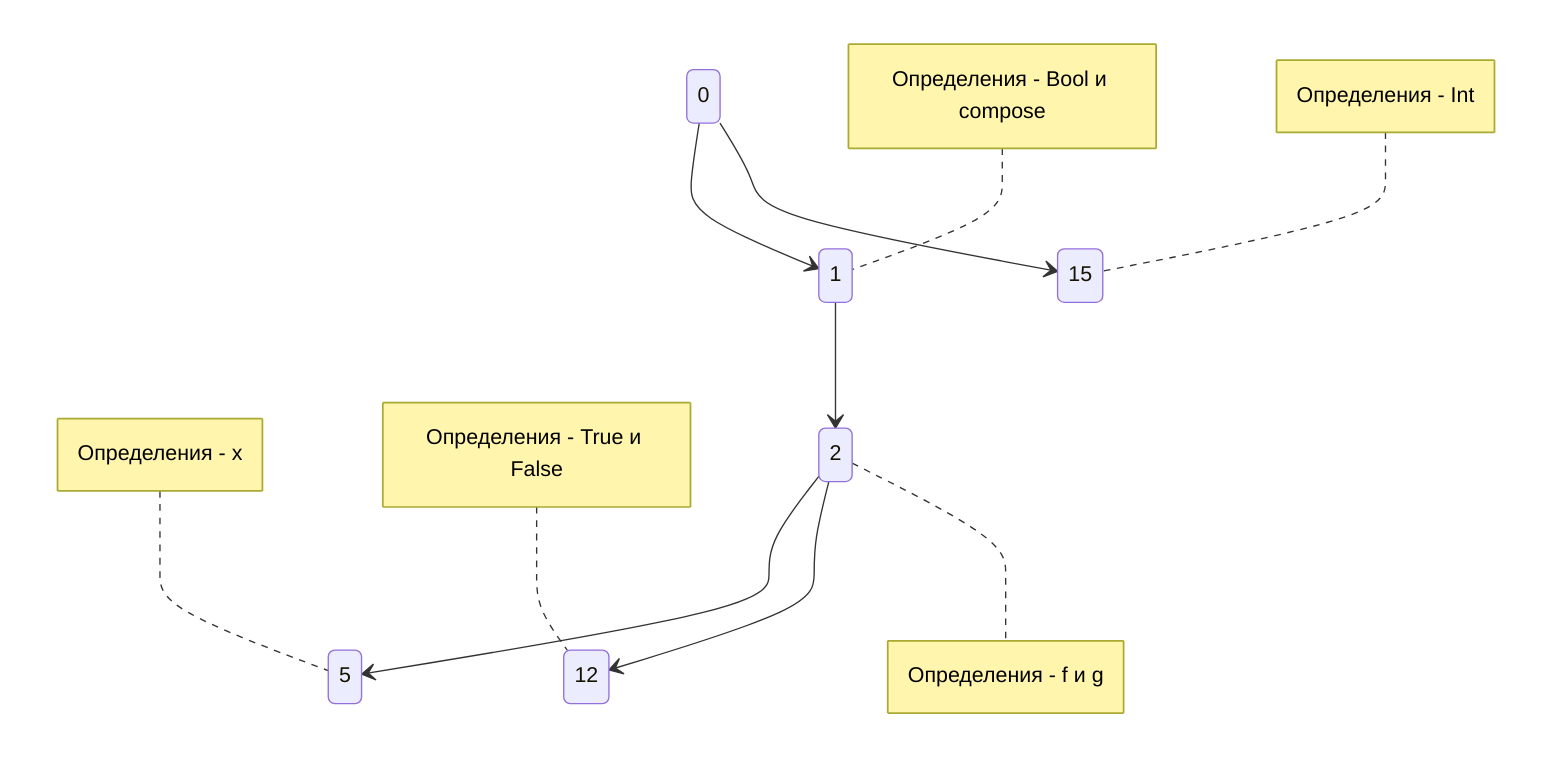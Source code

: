 stateDiagram-v2
    A: 0
    B: 1
    C: 2
    D: 5
    E: 12
    F: 15

    A --> B
    B --> C
    C --> D
    C --> E
    A --> F

    note left of B: Определения - Bool и compose
    note right of C: Определения - f и g
    note left of D: Определения - x
    note left of E: Определения - True и False
    note left of F: Определения - Int